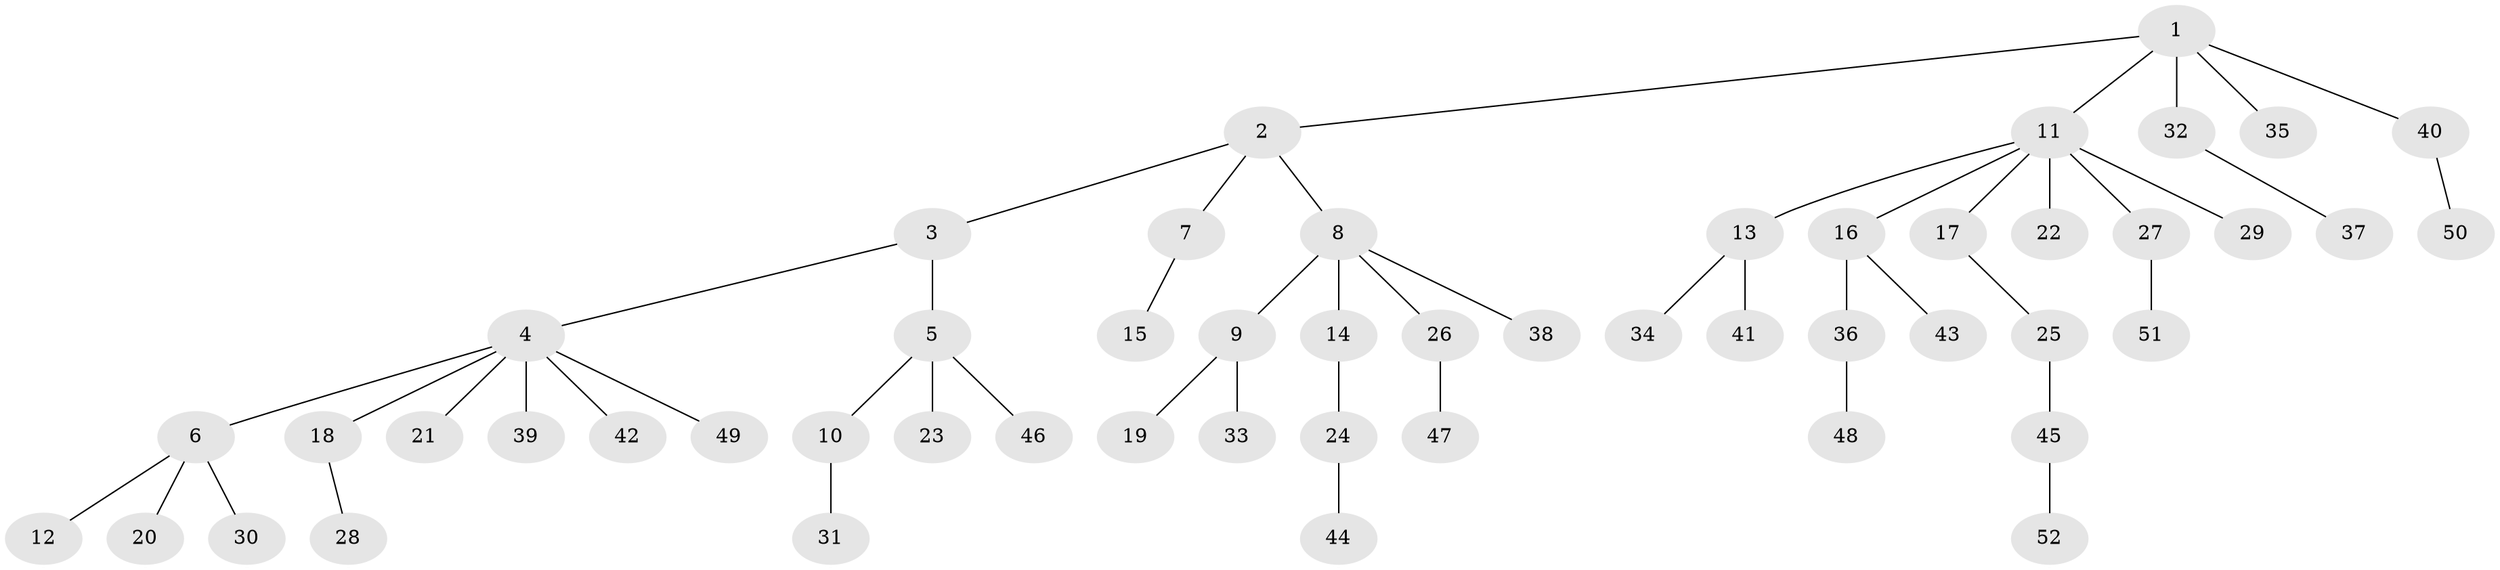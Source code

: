 // Generated by graph-tools (version 1.1) at 2025/26/03/09/25 03:26:33]
// undirected, 52 vertices, 51 edges
graph export_dot {
graph [start="1"]
  node [color=gray90,style=filled];
  1;
  2;
  3;
  4;
  5;
  6;
  7;
  8;
  9;
  10;
  11;
  12;
  13;
  14;
  15;
  16;
  17;
  18;
  19;
  20;
  21;
  22;
  23;
  24;
  25;
  26;
  27;
  28;
  29;
  30;
  31;
  32;
  33;
  34;
  35;
  36;
  37;
  38;
  39;
  40;
  41;
  42;
  43;
  44;
  45;
  46;
  47;
  48;
  49;
  50;
  51;
  52;
  1 -- 2;
  1 -- 11;
  1 -- 32;
  1 -- 35;
  1 -- 40;
  2 -- 3;
  2 -- 7;
  2 -- 8;
  3 -- 4;
  3 -- 5;
  4 -- 6;
  4 -- 18;
  4 -- 21;
  4 -- 39;
  4 -- 42;
  4 -- 49;
  5 -- 10;
  5 -- 23;
  5 -- 46;
  6 -- 12;
  6 -- 20;
  6 -- 30;
  7 -- 15;
  8 -- 9;
  8 -- 14;
  8 -- 26;
  8 -- 38;
  9 -- 19;
  9 -- 33;
  10 -- 31;
  11 -- 13;
  11 -- 16;
  11 -- 17;
  11 -- 22;
  11 -- 27;
  11 -- 29;
  13 -- 34;
  13 -- 41;
  14 -- 24;
  16 -- 36;
  16 -- 43;
  17 -- 25;
  18 -- 28;
  24 -- 44;
  25 -- 45;
  26 -- 47;
  27 -- 51;
  32 -- 37;
  36 -- 48;
  40 -- 50;
  45 -- 52;
}
